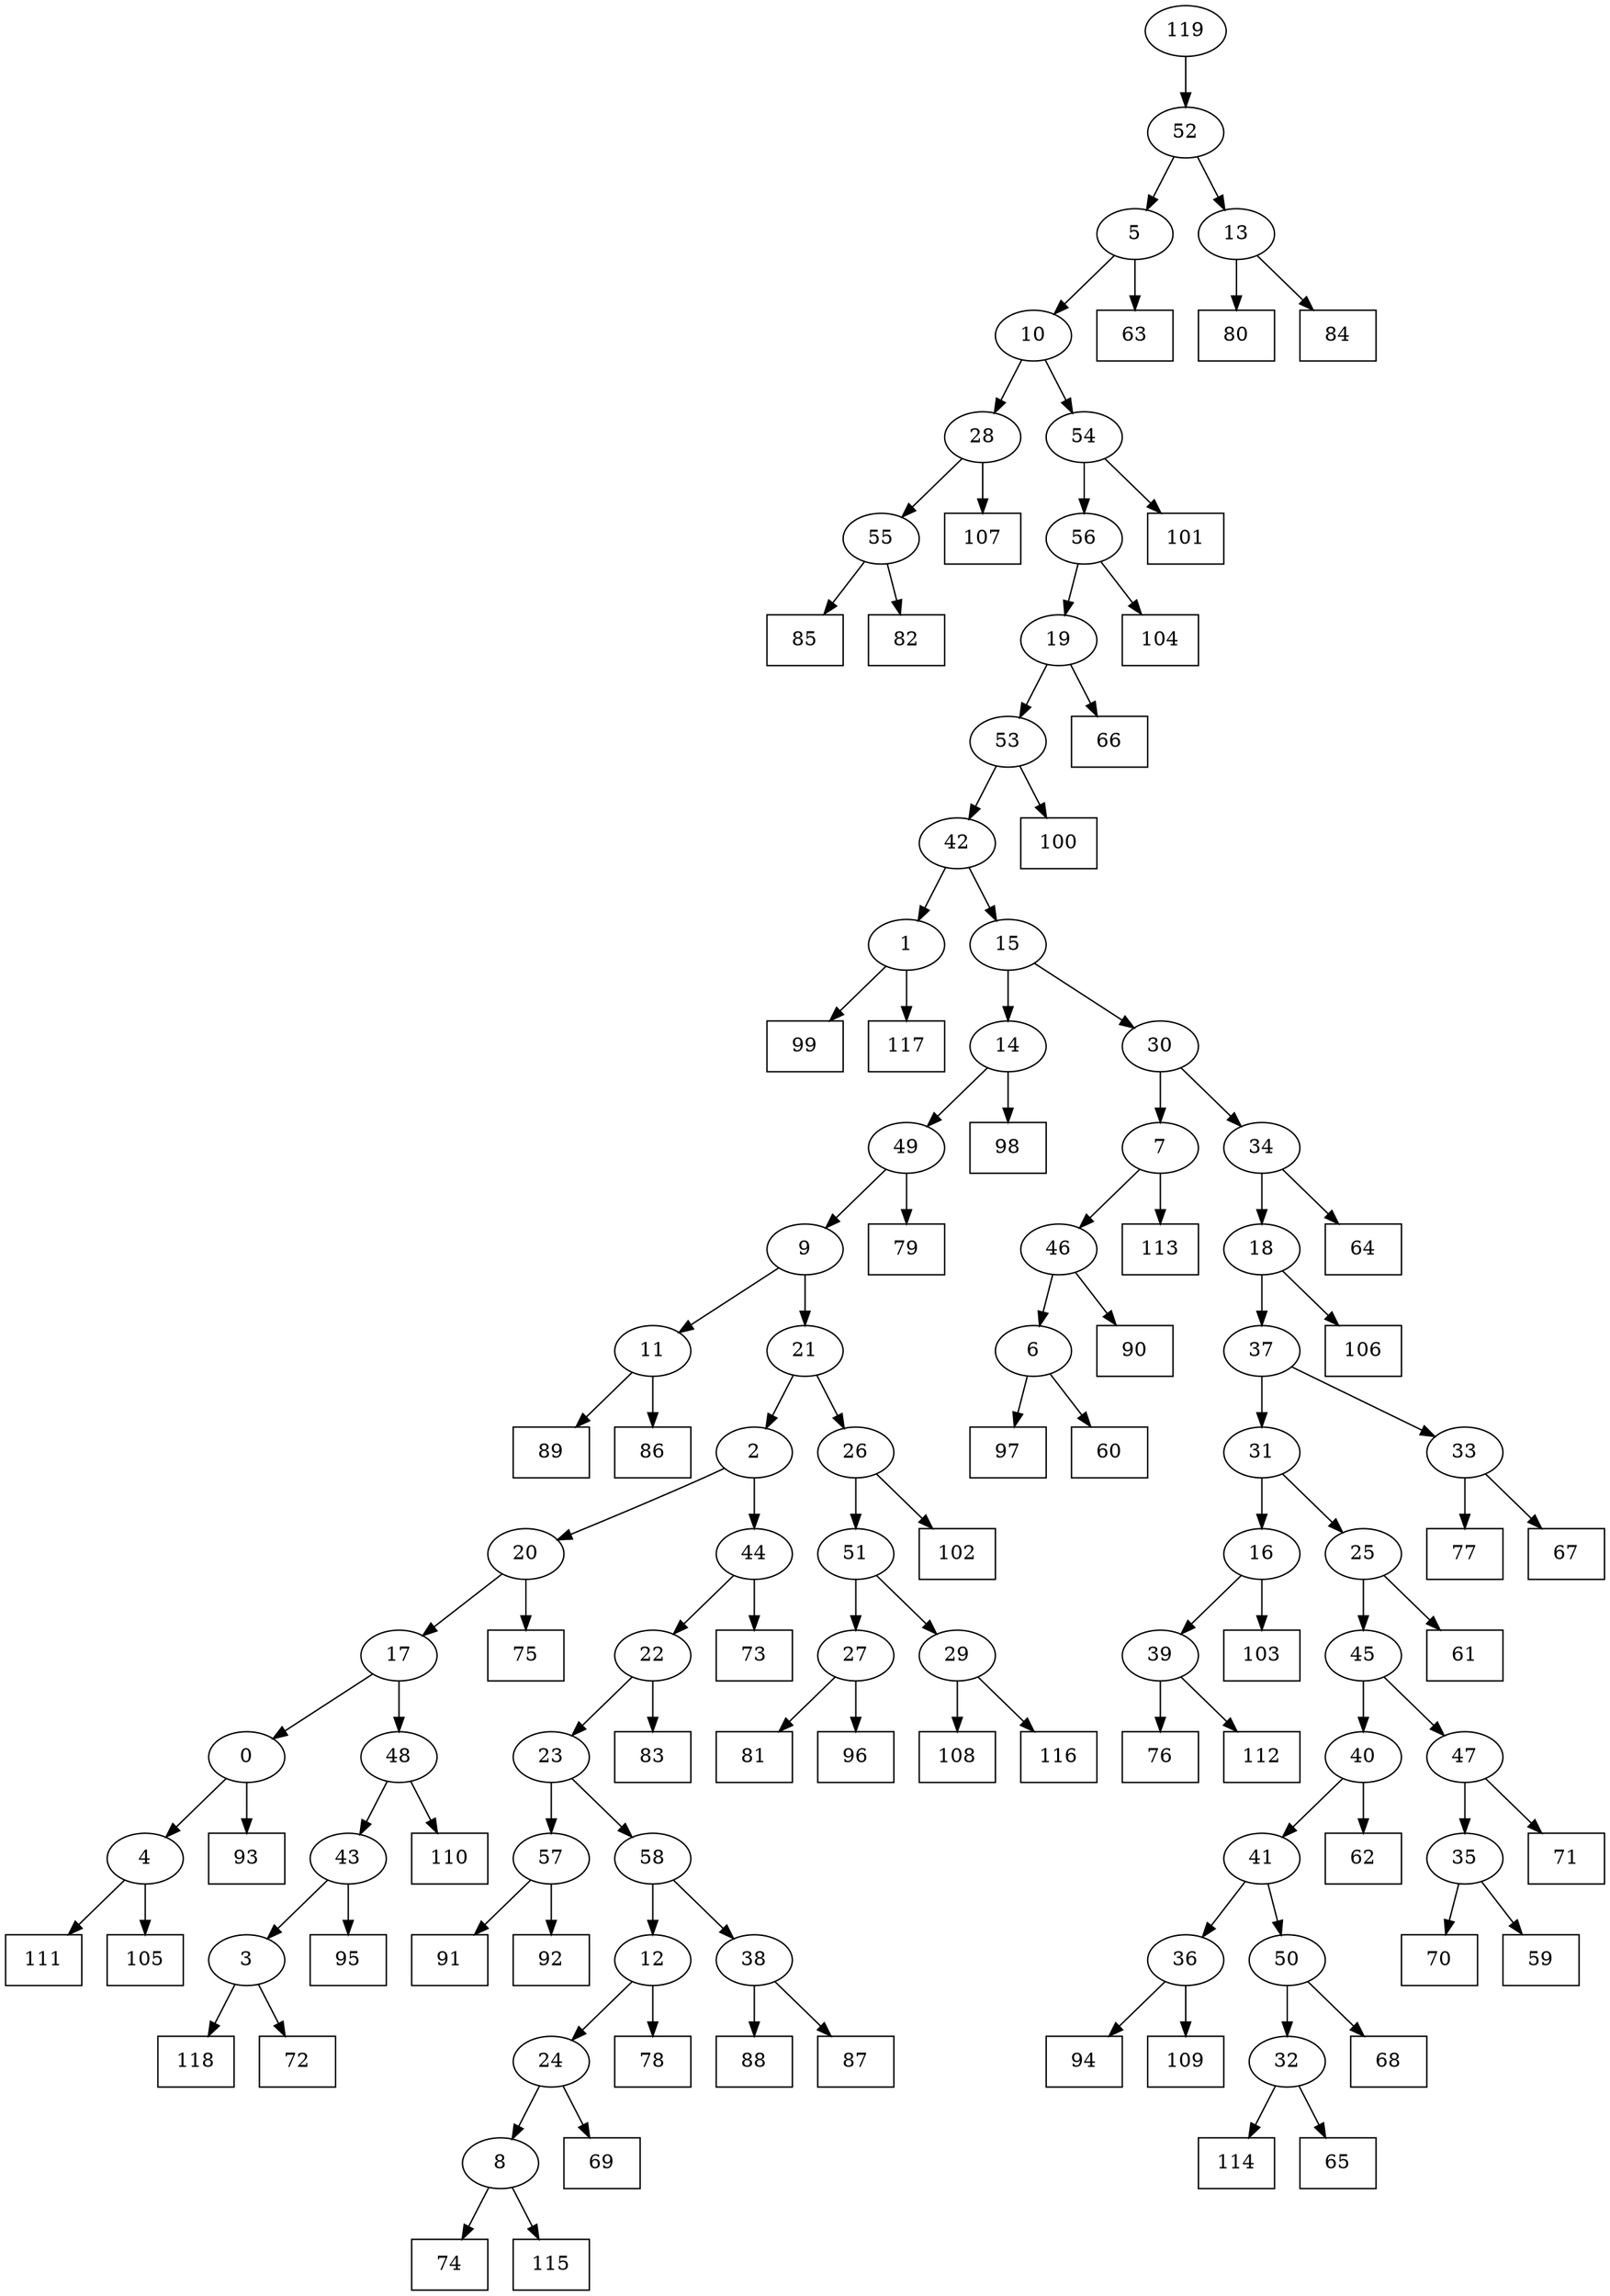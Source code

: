 digraph G {
0[label="0"];
1[label="1"];
2[label="2"];
3[label="3"];
4[label="4"];
5[label="5"];
6[label="6"];
7[label="7"];
8[label="8"];
9[label="9"];
10[label="10"];
11[label="11"];
12[label="12"];
13[label="13"];
14[label="14"];
15[label="15"];
16[label="16"];
17[label="17"];
18[label="18"];
19[label="19"];
20[label="20"];
21[label="21"];
22[label="22"];
23[label="23"];
24[label="24"];
25[label="25"];
26[label="26"];
27[label="27"];
28[label="28"];
29[label="29"];
30[label="30"];
31[label="31"];
32[label="32"];
33[label="33"];
34[label="34"];
35[label="35"];
36[label="36"];
37[label="37"];
38[label="38"];
39[label="39"];
40[label="40"];
41[label="41"];
42[label="42"];
43[label="43"];
44[label="44"];
45[label="45"];
46[label="46"];
47[label="47"];
48[label="48"];
49[label="49"];
50[label="50"];
51[label="51"];
52[label="52"];
53[label="53"];
54[label="54"];
55[label="55"];
56[label="56"];
57[label="57"];
58[label="58"];
59[shape=box,label="99"];
60[shape=box,label="75"];
61[shape=box,label="77"];
62[shape=box,label="101"];
63[shape=box,label="117"];
64[shape=box,label="113"];
65[shape=box,label="94"];
66[shape=box,label="76"];
67[shape=box,label="111"];
68[shape=box,label="74"];
69[shape=box,label="68"];
70[shape=box,label="64"];
71[shape=box,label="91"];
72[shape=box,label="110"];
73[shape=box,label="83"];
74[shape=box,label="88"];
75[shape=box,label="73"];
76[shape=box,label="85"];
77[shape=box,label="118"];
78[shape=box,label="97"];
79[shape=box,label="70"];
80[shape=box,label="62"];
81[shape=box,label="67"];
82[shape=box,label="60"];
83[shape=box,label="102"];
84[shape=box,label="105"];
85[shape=box,label="112"];
86[shape=box,label="71"];
87[shape=box,label="81"];
88[shape=box,label="103"];
89[shape=box,label="93"];
90[shape=box,label="89"];
91[shape=box,label="80"];
92[shape=box,label="69"];
93[shape=box,label="79"];
94[shape=box,label="82"];
95[shape=box,label="96"];
96[shape=box,label="106"];
97[shape=box,label="95"];
98[shape=box,label="98"];
99[shape=box,label="92"];
100[shape=box,label="72"];
101[shape=box,label="78"];
102[shape=box,label="108"];
103[shape=box,label="86"];
104[shape=box,label="87"];
105[shape=box,label="114"];
106[shape=box,label="90"];
107[shape=box,label="107"];
108[shape=box,label="66"];
109[shape=box,label="65"];
110[shape=box,label="115"];
111[shape=box,label="109"];
112[shape=box,label="59"];
113[shape=box,label="84"];
114[shape=box,label="63"];
115[shape=box,label="116"];
116[shape=box,label="100"];
117[shape=box,label="104"];
118[shape=box,label="61"];
119[label="119"];
28->107 ;
29->102 ;
14->98 ;
29->115 ;
12->101 ;
35->79 ;
5->114 ;
25->45 ;
6->82 ;
19->108 ;
11->103 ;
56->117 ;
32->105 ;
27->95 ;
50->69 ;
44->22 ;
0->89 ;
4->67 ;
47->86 ;
13->91 ;
56->19 ;
34->70 ;
51->27 ;
27->87 ;
22->23 ;
5->10 ;
58->12 ;
13->113 ;
20->60 ;
28->55 ;
35->112 ;
38->104 ;
37->31 ;
4->84 ;
36->65 ;
12->24 ;
24->92 ;
3->77 ;
22->73 ;
33->81 ;
55->76 ;
52->5 ;
39->85 ;
20->17 ;
24->8 ;
8->110 ;
26->83 ;
3->100 ;
46->6 ;
6->78 ;
52->13 ;
10->54 ;
16->39 ;
39->66 ;
119->52 ;
17->0 ;
0->4 ;
1->63 ;
32->109 ;
53->116 ;
50->32 ;
42->1 ;
1->59 ;
41->50 ;
26->51 ;
51->29 ;
54->62 ;
9->11 ;
11->90 ;
42->15 ;
7->46 ;
46->106 ;
36->111 ;
23->57 ;
57->71 ;
8->68 ;
31->16 ;
16->88 ;
30->34 ;
38->74 ;
43->3 ;
23->58 ;
58->38 ;
19->53 ;
17->48 ;
48->72 ;
48->43 ;
18->37 ;
37->33 ;
43->97 ;
49->93 ;
54->56 ;
31->25 ;
25->118 ;
55->94 ;
40->41 ;
41->36 ;
45->47 ;
47->35 ;
15->30 ;
34->18 ;
18->96 ;
10->28 ;
45->40 ;
40->80 ;
9->21 ;
21->26 ;
57->99 ;
21->2 ;
2->20 ;
53->42 ;
2->44 ;
44->75 ;
15->14 ;
14->49 ;
49->9 ;
33->61 ;
30->7 ;
7->64 ;
}
